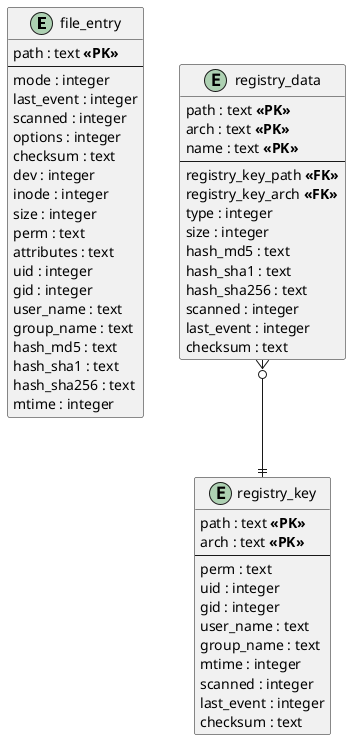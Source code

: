 @startuml

entity "file_entry" {
  path : text **<<PK>>**
  --
  mode : integer
  last_event : integer
  scanned : integer
  options : integer
  checksum : text
  dev : integer
  inode : integer
  size : integer
  perm : text
  attributes : text
  uid : integer
  gid : integer
  user_name : text
  group_name : text
  hash_md5 : text
  hash_sha1 : text
  hash_sha256 : text
  mtime : integer
}

entity "registry_key" {
  path : text **<<PK>>**
  arch : text **<<PK>>**
  --
  perm : text 
  uid : integer
  gid : integer
  user_name : text
  group_name : text
  mtime : integer
  scanned : integer
  last_event : integer
  checksum : text
}

entity "registry_data" {
  path : text **<<PK>>**
  arch : text **<<PK>>**
  name : text **<<PK>>**
  --
  registry_key_path **<<FK>>**
  registry_key_arch **<<FK>>**
  type : integer
  size : integer
  hash_md5 : text
  hash_sha1 : text
  hash_sha256 : text
  scanned : integer
  last_event : integer
  checksum : text
}
registry_data }o--|| registry_key


@enduml

